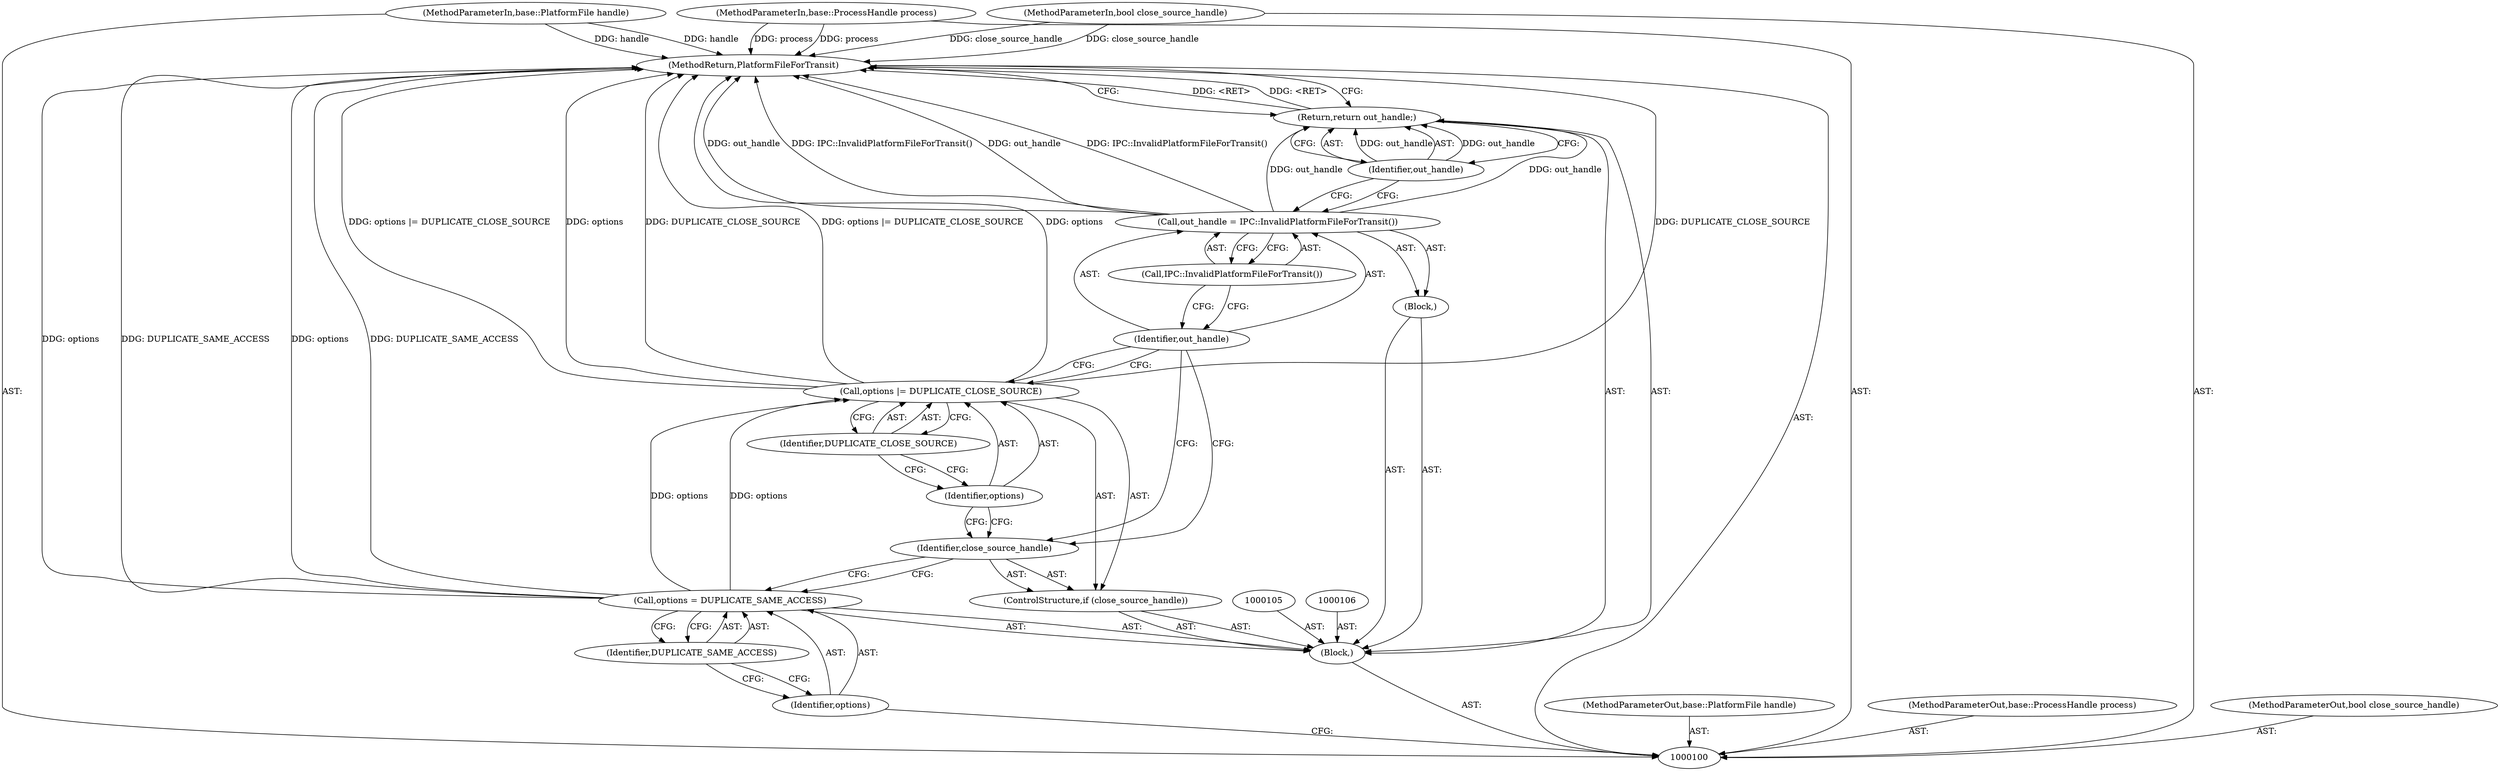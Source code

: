 digraph "0_Chrome_6f62e3b41fe9ef708aa8c990dd814ae91d68f2f4" {
"1000121" [label="(MethodReturn,PlatformFileForTransit)"];
"1000101" [label="(MethodParameterIn,base::PlatformFile handle)"];
"1000144" [label="(MethodParameterOut,base::PlatformFile handle)"];
"1000115" [label="(Block,)"];
"1000118" [label="(Call,IPC::InvalidPlatformFileForTransit())"];
"1000116" [label="(Call,out_handle = IPC::InvalidPlatformFileForTransit())"];
"1000117" [label="(Identifier,out_handle)"];
"1000102" [label="(MethodParameterIn,base::ProcessHandle process)"];
"1000145" [label="(MethodParameterOut,base::ProcessHandle process)"];
"1000119" [label="(Return,return out_handle;)"];
"1000120" [label="(Identifier,out_handle)"];
"1000103" [label="(MethodParameterIn,bool close_source_handle)"];
"1000146" [label="(MethodParameterOut,bool close_source_handle)"];
"1000104" [label="(Block,)"];
"1000109" [label="(Identifier,DUPLICATE_SAME_ACCESS)"];
"1000107" [label="(Call,options = DUPLICATE_SAME_ACCESS)"];
"1000108" [label="(Identifier,options)"];
"1000110" [label="(ControlStructure,if (close_source_handle))"];
"1000111" [label="(Identifier,close_source_handle)"];
"1000114" [label="(Identifier,DUPLICATE_CLOSE_SOURCE)"];
"1000112" [label="(Call,options |= DUPLICATE_CLOSE_SOURCE)"];
"1000113" [label="(Identifier,options)"];
"1000121" -> "1000100"  [label="AST: "];
"1000121" -> "1000119"  [label="CFG: "];
"1000116" -> "1000121"  [label="DDG: out_handle"];
"1000116" -> "1000121"  [label="DDG: IPC::InvalidPlatformFileForTransit()"];
"1000107" -> "1000121"  [label="DDG: options"];
"1000107" -> "1000121"  [label="DDG: DUPLICATE_SAME_ACCESS"];
"1000112" -> "1000121"  [label="DDG: DUPLICATE_CLOSE_SOURCE"];
"1000112" -> "1000121"  [label="DDG: options |= DUPLICATE_CLOSE_SOURCE"];
"1000112" -> "1000121"  [label="DDG: options"];
"1000103" -> "1000121"  [label="DDG: close_source_handle"];
"1000102" -> "1000121"  [label="DDG: process"];
"1000101" -> "1000121"  [label="DDG: handle"];
"1000119" -> "1000121"  [label="DDG: <RET>"];
"1000101" -> "1000100"  [label="AST: "];
"1000101" -> "1000121"  [label="DDG: handle"];
"1000144" -> "1000100"  [label="AST: "];
"1000115" -> "1000104"  [label="AST: "];
"1000116" -> "1000115"  [label="AST: "];
"1000118" -> "1000116"  [label="AST: "];
"1000118" -> "1000117"  [label="CFG: "];
"1000116" -> "1000118"  [label="CFG: "];
"1000116" -> "1000115"  [label="AST: "];
"1000116" -> "1000118"  [label="CFG: "];
"1000117" -> "1000116"  [label="AST: "];
"1000118" -> "1000116"  [label="AST: "];
"1000120" -> "1000116"  [label="CFG: "];
"1000116" -> "1000121"  [label="DDG: out_handle"];
"1000116" -> "1000121"  [label="DDG: IPC::InvalidPlatformFileForTransit()"];
"1000116" -> "1000119"  [label="DDG: out_handle"];
"1000117" -> "1000116"  [label="AST: "];
"1000117" -> "1000112"  [label="CFG: "];
"1000117" -> "1000111"  [label="CFG: "];
"1000118" -> "1000117"  [label="CFG: "];
"1000102" -> "1000100"  [label="AST: "];
"1000102" -> "1000121"  [label="DDG: process"];
"1000145" -> "1000100"  [label="AST: "];
"1000119" -> "1000104"  [label="AST: "];
"1000119" -> "1000120"  [label="CFG: "];
"1000120" -> "1000119"  [label="AST: "];
"1000121" -> "1000119"  [label="CFG: "];
"1000119" -> "1000121"  [label="DDG: <RET>"];
"1000120" -> "1000119"  [label="DDG: out_handle"];
"1000116" -> "1000119"  [label="DDG: out_handle"];
"1000120" -> "1000119"  [label="AST: "];
"1000120" -> "1000116"  [label="CFG: "];
"1000119" -> "1000120"  [label="CFG: "];
"1000120" -> "1000119"  [label="DDG: out_handle"];
"1000103" -> "1000100"  [label="AST: "];
"1000103" -> "1000121"  [label="DDG: close_source_handle"];
"1000146" -> "1000100"  [label="AST: "];
"1000104" -> "1000100"  [label="AST: "];
"1000105" -> "1000104"  [label="AST: "];
"1000106" -> "1000104"  [label="AST: "];
"1000107" -> "1000104"  [label="AST: "];
"1000110" -> "1000104"  [label="AST: "];
"1000115" -> "1000104"  [label="AST: "];
"1000119" -> "1000104"  [label="AST: "];
"1000109" -> "1000107"  [label="AST: "];
"1000109" -> "1000108"  [label="CFG: "];
"1000107" -> "1000109"  [label="CFG: "];
"1000107" -> "1000104"  [label="AST: "];
"1000107" -> "1000109"  [label="CFG: "];
"1000108" -> "1000107"  [label="AST: "];
"1000109" -> "1000107"  [label="AST: "];
"1000111" -> "1000107"  [label="CFG: "];
"1000107" -> "1000121"  [label="DDG: options"];
"1000107" -> "1000121"  [label="DDG: DUPLICATE_SAME_ACCESS"];
"1000107" -> "1000112"  [label="DDG: options"];
"1000108" -> "1000107"  [label="AST: "];
"1000108" -> "1000100"  [label="CFG: "];
"1000109" -> "1000108"  [label="CFG: "];
"1000110" -> "1000104"  [label="AST: "];
"1000111" -> "1000110"  [label="AST: "];
"1000112" -> "1000110"  [label="AST: "];
"1000111" -> "1000110"  [label="AST: "];
"1000111" -> "1000107"  [label="CFG: "];
"1000113" -> "1000111"  [label="CFG: "];
"1000117" -> "1000111"  [label="CFG: "];
"1000114" -> "1000112"  [label="AST: "];
"1000114" -> "1000113"  [label="CFG: "];
"1000112" -> "1000114"  [label="CFG: "];
"1000112" -> "1000110"  [label="AST: "];
"1000112" -> "1000114"  [label="CFG: "];
"1000113" -> "1000112"  [label="AST: "];
"1000114" -> "1000112"  [label="AST: "];
"1000117" -> "1000112"  [label="CFG: "];
"1000112" -> "1000121"  [label="DDG: DUPLICATE_CLOSE_SOURCE"];
"1000112" -> "1000121"  [label="DDG: options |= DUPLICATE_CLOSE_SOURCE"];
"1000112" -> "1000121"  [label="DDG: options"];
"1000107" -> "1000112"  [label="DDG: options"];
"1000113" -> "1000112"  [label="AST: "];
"1000113" -> "1000111"  [label="CFG: "];
"1000114" -> "1000113"  [label="CFG: "];
}
